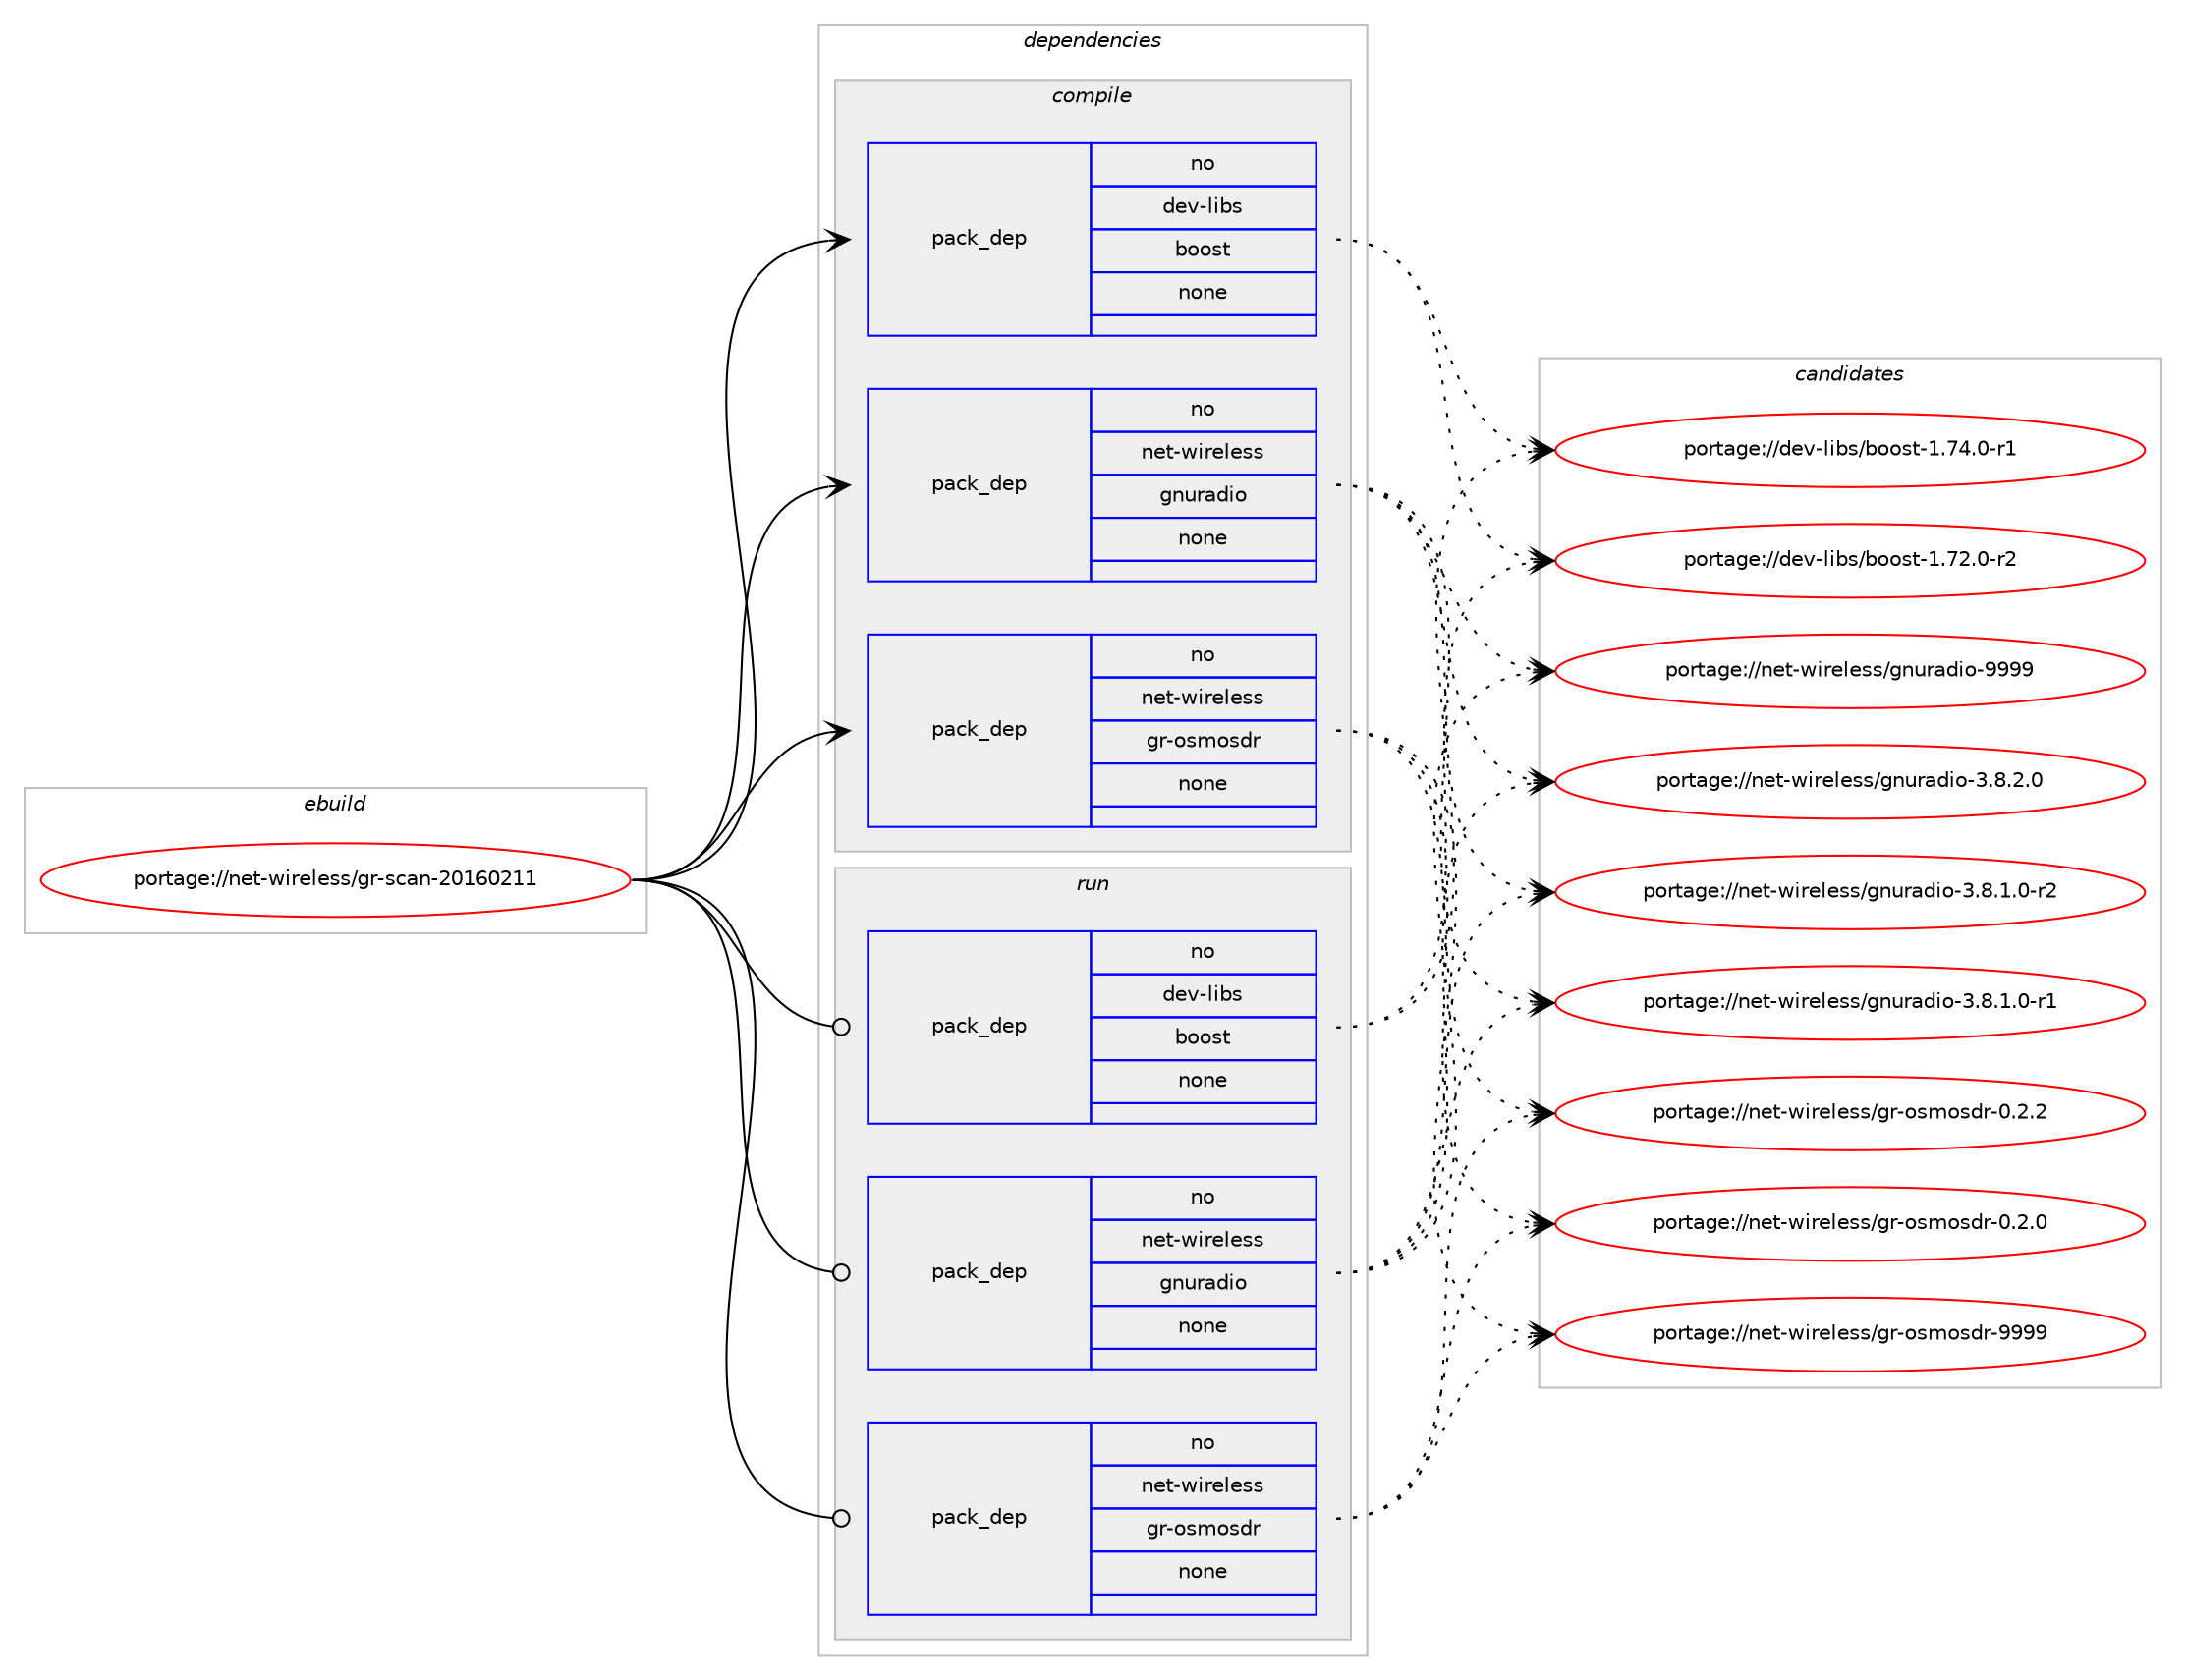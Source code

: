 digraph prolog {

# *************
# Graph options
# *************

newrank=true;
concentrate=true;
compound=true;
graph [rankdir=LR,fontname=Helvetica,fontsize=10,ranksep=1.5];#, ranksep=2.5, nodesep=0.2];
edge  [arrowhead=vee];
node  [fontname=Helvetica,fontsize=10];

# **********
# The ebuild
# **********

subgraph cluster_leftcol {
color=gray;
rank=same;
label=<<i>ebuild</i>>;
id [label="portage://net-wireless/gr-scan-20160211", color=red, width=4, href="../net-wireless/gr-scan-20160211.svg"];
}

# ****************
# The dependencies
# ****************

subgraph cluster_midcol {
color=gray;
label=<<i>dependencies</i>>;
subgraph cluster_compile {
fillcolor="#eeeeee";
style=filled;
label=<<i>compile</i>>;
subgraph pack2131 {
dependency2537 [label=<<TABLE BORDER="0" CELLBORDER="1" CELLSPACING="0" CELLPADDING="4" WIDTH="220"><TR><TD ROWSPAN="6" CELLPADDING="30">pack_dep</TD></TR><TR><TD WIDTH="110">no</TD></TR><TR><TD>dev-libs</TD></TR><TR><TD>boost</TD></TR><TR><TD>none</TD></TR><TR><TD></TD></TR></TABLE>>, shape=none, color=blue];
}
id:e -> dependency2537:w [weight=20,style="solid",arrowhead="vee"];
subgraph pack2132 {
dependency2538 [label=<<TABLE BORDER="0" CELLBORDER="1" CELLSPACING="0" CELLPADDING="4" WIDTH="220"><TR><TD ROWSPAN="6" CELLPADDING="30">pack_dep</TD></TR><TR><TD WIDTH="110">no</TD></TR><TR><TD>net-wireless</TD></TR><TR><TD>gnuradio</TD></TR><TR><TD>none</TD></TR><TR><TD></TD></TR></TABLE>>, shape=none, color=blue];
}
id:e -> dependency2538:w [weight=20,style="solid",arrowhead="vee"];
subgraph pack2133 {
dependency2539 [label=<<TABLE BORDER="0" CELLBORDER="1" CELLSPACING="0" CELLPADDING="4" WIDTH="220"><TR><TD ROWSPAN="6" CELLPADDING="30">pack_dep</TD></TR><TR><TD WIDTH="110">no</TD></TR><TR><TD>net-wireless</TD></TR><TR><TD>gr-osmosdr</TD></TR><TR><TD>none</TD></TR><TR><TD></TD></TR></TABLE>>, shape=none, color=blue];
}
id:e -> dependency2539:w [weight=20,style="solid",arrowhead="vee"];
}
subgraph cluster_compileandrun {
fillcolor="#eeeeee";
style=filled;
label=<<i>compile and run</i>>;
}
subgraph cluster_run {
fillcolor="#eeeeee";
style=filled;
label=<<i>run</i>>;
subgraph pack2134 {
dependency2540 [label=<<TABLE BORDER="0" CELLBORDER="1" CELLSPACING="0" CELLPADDING="4" WIDTH="220"><TR><TD ROWSPAN="6" CELLPADDING="30">pack_dep</TD></TR><TR><TD WIDTH="110">no</TD></TR><TR><TD>dev-libs</TD></TR><TR><TD>boost</TD></TR><TR><TD>none</TD></TR><TR><TD></TD></TR></TABLE>>, shape=none, color=blue];
}
id:e -> dependency2540:w [weight=20,style="solid",arrowhead="odot"];
subgraph pack2135 {
dependency2541 [label=<<TABLE BORDER="0" CELLBORDER="1" CELLSPACING="0" CELLPADDING="4" WIDTH="220"><TR><TD ROWSPAN="6" CELLPADDING="30">pack_dep</TD></TR><TR><TD WIDTH="110">no</TD></TR><TR><TD>net-wireless</TD></TR><TR><TD>gnuradio</TD></TR><TR><TD>none</TD></TR><TR><TD></TD></TR></TABLE>>, shape=none, color=blue];
}
id:e -> dependency2541:w [weight=20,style="solid",arrowhead="odot"];
subgraph pack2136 {
dependency2542 [label=<<TABLE BORDER="0" CELLBORDER="1" CELLSPACING="0" CELLPADDING="4" WIDTH="220"><TR><TD ROWSPAN="6" CELLPADDING="30">pack_dep</TD></TR><TR><TD WIDTH="110">no</TD></TR><TR><TD>net-wireless</TD></TR><TR><TD>gr-osmosdr</TD></TR><TR><TD>none</TD></TR><TR><TD></TD></TR></TABLE>>, shape=none, color=blue];
}
id:e -> dependency2542:w [weight=20,style="solid",arrowhead="odot"];
}
}

# **************
# The candidates
# **************

subgraph cluster_choices {
rank=same;
color=gray;
label=<<i>candidates</i>>;

subgraph choice2131 {
color=black;
nodesep=1;
choice10010111845108105981154798111111115116454946555246484511449 [label="portage://dev-libs/boost-1.74.0-r1", color=red, width=4,href="../dev-libs/boost-1.74.0-r1.svg"];
choice10010111845108105981154798111111115116454946555046484511450 [label="portage://dev-libs/boost-1.72.0-r2", color=red, width=4,href="../dev-libs/boost-1.72.0-r2.svg"];
dependency2537:e -> choice10010111845108105981154798111111115116454946555246484511449:w [style=dotted,weight="100"];
dependency2537:e -> choice10010111845108105981154798111111115116454946555046484511450:w [style=dotted,weight="100"];
}
subgraph choice2132 {
color=black;
nodesep=1;
choice1101011164511910511410110810111511547103110117114971001051114557575757 [label="portage://net-wireless/gnuradio-9999", color=red, width=4,href="../net-wireless/gnuradio-9999.svg"];
choice1101011164511910511410110810111511547103110117114971001051114551465646504648 [label="portage://net-wireless/gnuradio-3.8.2.0", color=red, width=4,href="../net-wireless/gnuradio-3.8.2.0.svg"];
choice11010111645119105114101108101115115471031101171149710010511145514656464946484511450 [label="portage://net-wireless/gnuradio-3.8.1.0-r2", color=red, width=4,href="../net-wireless/gnuradio-3.8.1.0-r2.svg"];
choice11010111645119105114101108101115115471031101171149710010511145514656464946484511449 [label="portage://net-wireless/gnuradio-3.8.1.0-r1", color=red, width=4,href="../net-wireless/gnuradio-3.8.1.0-r1.svg"];
dependency2538:e -> choice1101011164511910511410110810111511547103110117114971001051114557575757:w [style=dotted,weight="100"];
dependency2538:e -> choice1101011164511910511410110810111511547103110117114971001051114551465646504648:w [style=dotted,weight="100"];
dependency2538:e -> choice11010111645119105114101108101115115471031101171149710010511145514656464946484511450:w [style=dotted,weight="100"];
dependency2538:e -> choice11010111645119105114101108101115115471031101171149710010511145514656464946484511449:w [style=dotted,weight="100"];
}
subgraph choice2133 {
color=black;
nodesep=1;
choice1101011164511910511410110810111511547103114451111151091111151001144557575757 [label="portage://net-wireless/gr-osmosdr-9999", color=red, width=4,href="../net-wireless/gr-osmosdr-9999.svg"];
choice110101116451191051141011081011151154710311445111115109111115100114454846504650 [label="portage://net-wireless/gr-osmosdr-0.2.2", color=red, width=4,href="../net-wireless/gr-osmosdr-0.2.2.svg"];
choice110101116451191051141011081011151154710311445111115109111115100114454846504648 [label="portage://net-wireless/gr-osmosdr-0.2.0", color=red, width=4,href="../net-wireless/gr-osmosdr-0.2.0.svg"];
dependency2539:e -> choice1101011164511910511410110810111511547103114451111151091111151001144557575757:w [style=dotted,weight="100"];
dependency2539:e -> choice110101116451191051141011081011151154710311445111115109111115100114454846504650:w [style=dotted,weight="100"];
dependency2539:e -> choice110101116451191051141011081011151154710311445111115109111115100114454846504648:w [style=dotted,weight="100"];
}
subgraph choice2134 {
color=black;
nodesep=1;
choice10010111845108105981154798111111115116454946555246484511449 [label="portage://dev-libs/boost-1.74.0-r1", color=red, width=4,href="../dev-libs/boost-1.74.0-r1.svg"];
choice10010111845108105981154798111111115116454946555046484511450 [label="portage://dev-libs/boost-1.72.0-r2", color=red, width=4,href="../dev-libs/boost-1.72.0-r2.svg"];
dependency2540:e -> choice10010111845108105981154798111111115116454946555246484511449:w [style=dotted,weight="100"];
dependency2540:e -> choice10010111845108105981154798111111115116454946555046484511450:w [style=dotted,weight="100"];
}
subgraph choice2135 {
color=black;
nodesep=1;
choice1101011164511910511410110810111511547103110117114971001051114557575757 [label="portage://net-wireless/gnuradio-9999", color=red, width=4,href="../net-wireless/gnuradio-9999.svg"];
choice1101011164511910511410110810111511547103110117114971001051114551465646504648 [label="portage://net-wireless/gnuradio-3.8.2.0", color=red, width=4,href="../net-wireless/gnuradio-3.8.2.0.svg"];
choice11010111645119105114101108101115115471031101171149710010511145514656464946484511450 [label="portage://net-wireless/gnuradio-3.8.1.0-r2", color=red, width=4,href="../net-wireless/gnuradio-3.8.1.0-r2.svg"];
choice11010111645119105114101108101115115471031101171149710010511145514656464946484511449 [label="portage://net-wireless/gnuradio-3.8.1.0-r1", color=red, width=4,href="../net-wireless/gnuradio-3.8.1.0-r1.svg"];
dependency2541:e -> choice1101011164511910511410110810111511547103110117114971001051114557575757:w [style=dotted,weight="100"];
dependency2541:e -> choice1101011164511910511410110810111511547103110117114971001051114551465646504648:w [style=dotted,weight="100"];
dependency2541:e -> choice11010111645119105114101108101115115471031101171149710010511145514656464946484511450:w [style=dotted,weight="100"];
dependency2541:e -> choice11010111645119105114101108101115115471031101171149710010511145514656464946484511449:w [style=dotted,weight="100"];
}
subgraph choice2136 {
color=black;
nodesep=1;
choice1101011164511910511410110810111511547103114451111151091111151001144557575757 [label="portage://net-wireless/gr-osmosdr-9999", color=red, width=4,href="../net-wireless/gr-osmosdr-9999.svg"];
choice110101116451191051141011081011151154710311445111115109111115100114454846504650 [label="portage://net-wireless/gr-osmosdr-0.2.2", color=red, width=4,href="../net-wireless/gr-osmosdr-0.2.2.svg"];
choice110101116451191051141011081011151154710311445111115109111115100114454846504648 [label="portage://net-wireless/gr-osmosdr-0.2.0", color=red, width=4,href="../net-wireless/gr-osmosdr-0.2.0.svg"];
dependency2542:e -> choice1101011164511910511410110810111511547103114451111151091111151001144557575757:w [style=dotted,weight="100"];
dependency2542:e -> choice110101116451191051141011081011151154710311445111115109111115100114454846504650:w [style=dotted,weight="100"];
dependency2542:e -> choice110101116451191051141011081011151154710311445111115109111115100114454846504648:w [style=dotted,weight="100"];
}
}

}
